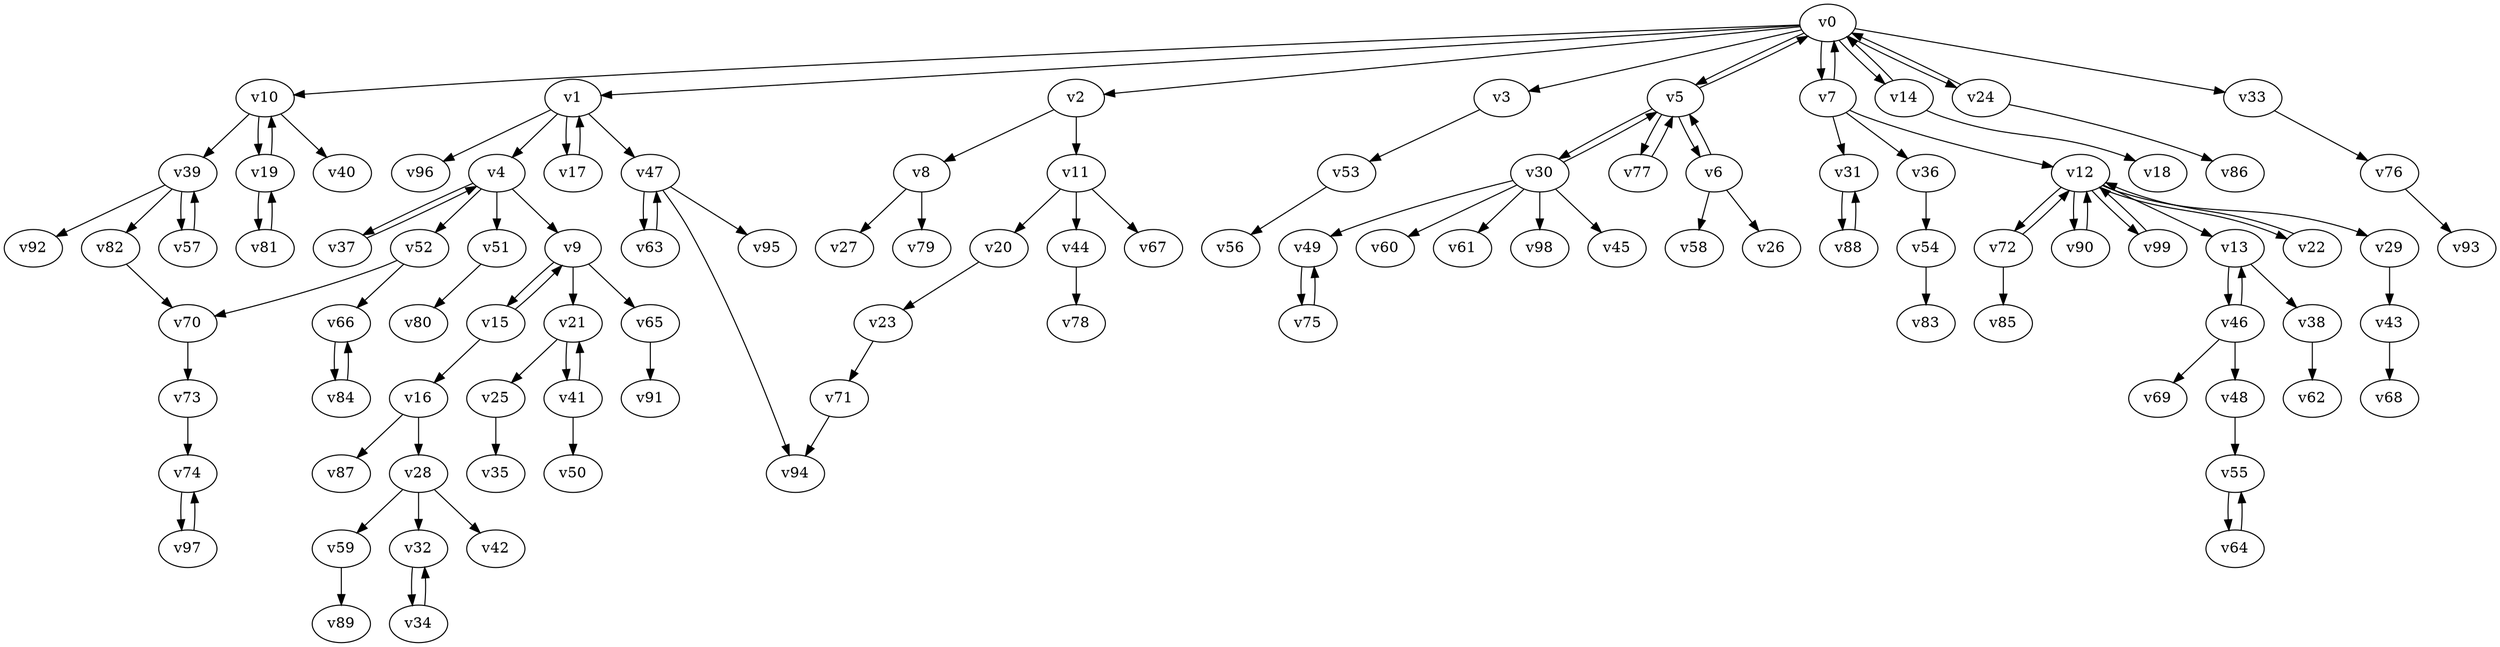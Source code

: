 digraph test142 {
    v0 [name="v0", player=0, weight=4];
    v1 [name="v1", player=1, weight=16];
    v2 [name="v2", player=0, weight=11];
    v3 [name="v3", player=1, weight=14];
    v4 [name="v4", player=0, weight=14];
    v5 [name="v5", player=1, weight=12];
    v6 [name="v6", player=0, weight=3];
    v7 [name="v7", player=1, weight=7];
    v8 [name="v8", player=0, weight=3];
    v9 [name="v9", player=1, weight=6];
    v10 [name="v10", player=0, weight=9];
    v11 [name="v11", player=1, weight=16];
    v12 [name="v12", player=0, weight=10];
    v13 [name="v13", player=1, weight=7];
    v14 [name="v14", player=0, weight=17];
    v15 [name="v15", player=1, weight=2];
    v16 [name="v16", player=0, weight=2];
    v17 [name="v17", player=1, weight=10];
    v18 [name="v18", player=0, weight=9];
    v19 [name="v19", player=1, weight=2];
    v20 [name="v20", player=0, weight=12];
    v21 [name="v21", player=1, weight=6];
    v22 [name="v22", player=0, weight=6];
    v23 [name="v23", player=1, weight=9];
    v24 [name="v24", player=0, weight=16];
    v25 [name="v25", player=1, weight=9];
    v26 [name="v26", player=0, weight=8];
    v27 [name="v27", player=1, weight=11];
    v28 [name="v28", player=0, weight=6];
    v29 [name="v29", player=1, weight=12];
    v30 [name="v30", player=0, weight=4];
    v31 [name="v31", player=1, weight=10];
    v32 [name="v32", player=0, weight=13];
    v33 [name="v33", player=1, weight=8];
    v34 [name="v34", player=0, weight=12];
    v35 [name="v35", player=1, weight=14];
    v36 [name="v36", player=0, weight=5];
    v37 [name="v37", player=1, weight=16];
    v38 [name="v38", player=0, weight=7];
    v39 [name="v39", player=1, weight=4];
    v40 [name="v40", player=0, weight=3];
    v41 [name="v41", player=1, weight=12];
    v42 [name="v42", player=0, weight=12];
    v43 [name="v43", player=1, weight=0];
    v44 [name="v44", player=0, weight=8];
    v45 [name="v45", player=1, weight=5];
    v46 [name="v46", player=0, weight=15];
    v47 [name="v47", player=1, weight=0];
    v48 [name="v48", player=0, weight=5];
    v49 [name="v49", player=1, weight=15];
    v50 [name="v50", player=0, weight=12];
    v51 [name="v51", player=1, weight=11];
    v52 [name="v52", player=0, weight=0];
    v53 [name="v53", player=1, weight=4];
    v54 [name="v54", player=0, weight=6];
    v55 [name="v55", player=1, weight=11];
    v56 [name="v56", player=0, weight=6];
    v57 [name="v57", player=1, weight=6];
    v58 [name="v58", player=0, weight=0];
    v59 [name="v59", player=1, weight=5];
    v60 [name="v60", player=0, weight=13];
    v61 [name="v61", player=1, weight=2];
    v62 [name="v62", player=0, weight=9];
    v63 [name="v63", player=1, weight=2];
    v64 [name="v64", player=0, weight=2];
    v65 [name="v65", player=1, weight=4];
    v66 [name="v66", player=0, weight=12];
    v67 [name="v67", player=1, weight=2];
    v68 [name="v68", player=0, weight=9];
    v69 [name="v69", player=1, weight=10];
    v70 [name="v70", player=0, weight=3];
    v71 [name="v71", player=1, weight=10];
    v72 [name="v72", player=0, weight=2];
    v73 [name="v73", player=1, weight=8];
    v74 [name="v74", player=0, weight=6];
    v75 [name="v75", player=1, weight=8];
    v76 [name="v76", player=0, weight=12];
    v77 [name="v77", player=1, weight=0];
    v78 [name="v78", player=0, weight=13];
    v79 [name="v79", player=1, weight=3];
    v80 [name="v80", player=0, weight=4];
    v81 [name="v81", player=1, weight=10];
    v82 [name="v82", player=0, weight=12];
    v83 [name="v83", player=1, weight=13];
    v84 [name="v84", player=0, weight=1];
    v85 [name="v85", player=1, weight=2];
    v86 [name="v86", player=0, weight=0];
    v87 [name="v87", player=1, weight=0];
    v88 [name="v88", player=0, weight=10];
    v89 [name="v89", player=1, weight=16];
    v90 [name="v90", player=0, weight=4];
    v91 [name="v91", player=1, weight=-1];
    v92 [name="v92", player=0, weight=2];
    v93 [name="v93", player=1, weight=12];
    v94 [name="v94", player=0, weight=4];
    v95 [name="v95", player=1, weight=6];
    v96 [name="v96", player=0, weight=4];
    v97 [name="v97", player=1, weight=9];
    v98 [name="v98", player=0, weight=11];
    v99 [name="v99", player=1, weight=9];
    v0 -> v1;
    v0 -> v2;
    v0 -> v3;
    v1 -> v4;
    v0 -> v5;
    v5 -> v0;
    v5 -> v6;
    v6 -> v5;
    v0 -> v7;
    v7 -> v0;
    v2 -> v8;
    v4 -> v9;
    v0 -> v10;
    v2 -> v11;
    v7 -> v12;
    v12 -> v13;
    v0 -> v14;
    v14 -> v0;
    v9 -> v15;
    v15 -> v9;
    v15 -> v16;
    v1 -> v17;
    v17 -> v1;
    v14 -> v18;
    v10 -> v19;
    v19 -> v10;
    v11 -> v20;
    v9 -> v21;
    v12 -> v22;
    v22 -> v12;
    v20 -> v23;
    v0 -> v24;
    v24 -> v0;
    v21 -> v25;
    v6 -> v26;
    v8 -> v27;
    v16 -> v28;
    v12 -> v29;
    v5 -> v30;
    v30 -> v5;
    v7 -> v31;
    v28 -> v32;
    v0 -> v33;
    v32 -> v34;
    v34 -> v32;
    v25 -> v35;
    v7 -> v36;
    v4 -> v37;
    v37 -> v4;
    v13 -> v38;
    v10 -> v39;
    v10 -> v40;
    v21 -> v41;
    v41 -> v21;
    v28 -> v42;
    v29 -> v43;
    v11 -> v44;
    v30 -> v45;
    v13 -> v46;
    v46 -> v13;
    v1 -> v47;
    v46 -> v48;
    v30 -> v49;
    v41 -> v50;
    v4 -> v51;
    v4 -> v52;
    v3 -> v53;
    v36 -> v54;
    v48 -> v55;
    v53 -> v56;
    v39 -> v57;
    v57 -> v39;
    v6 -> v58;
    v28 -> v59;
    v30 -> v60;
    v30 -> v61;
    v38 -> v62;
    v47 -> v63;
    v63 -> v47;
    v55 -> v64;
    v64 -> v55;
    v9 -> v65;
    v52 -> v66;
    v11 -> v67;
    v43 -> v68;
    v46 -> v69;
    v52 -> v70;
    v23 -> v71;
    v12 -> v72;
    v72 -> v12;
    v70 -> v73;
    v73 -> v74;
    v49 -> v75;
    v75 -> v49;
    v33 -> v76;
    v5 -> v77;
    v77 -> v5;
    v44 -> v78;
    v8 -> v79;
    v51 -> v80;
    v19 -> v81;
    v81 -> v19;
    v39 -> v82;
    v54 -> v83;
    v66 -> v84;
    v84 -> v66;
    v72 -> v85;
    v24 -> v86;
    v16 -> v87;
    v31 -> v88;
    v88 -> v31;
    v59 -> v89;
    v12 -> v90;
    v90 -> v12;
    v65 -> v91;
    v39 -> v92;
    v76 -> v93;
    v47 -> v94;
    v47 -> v95;
    v1 -> v96;
    v74 -> v97;
    v97 -> v74;
    v30 -> v98;
    v12 -> v99;
    v99 -> v12;
    v82 -> v70;
    v71 -> v94;
}
